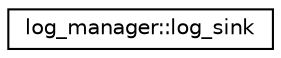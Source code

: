 digraph "Graphical Class Hierarchy"
{
  edge [fontname="Helvetica",fontsize="10",labelfontname="Helvetica",labelfontsize="10"];
  node [fontname="Helvetica",fontsize="10",shape=record];
  rankdir="LR";
  Node0 [label="log_manager::log_sink",height=0.2,width=0.4,color="black", fillcolor="white", style="filled",URL="$d6/dd3/structlog__manager_1_1log__sink.html"];
}
